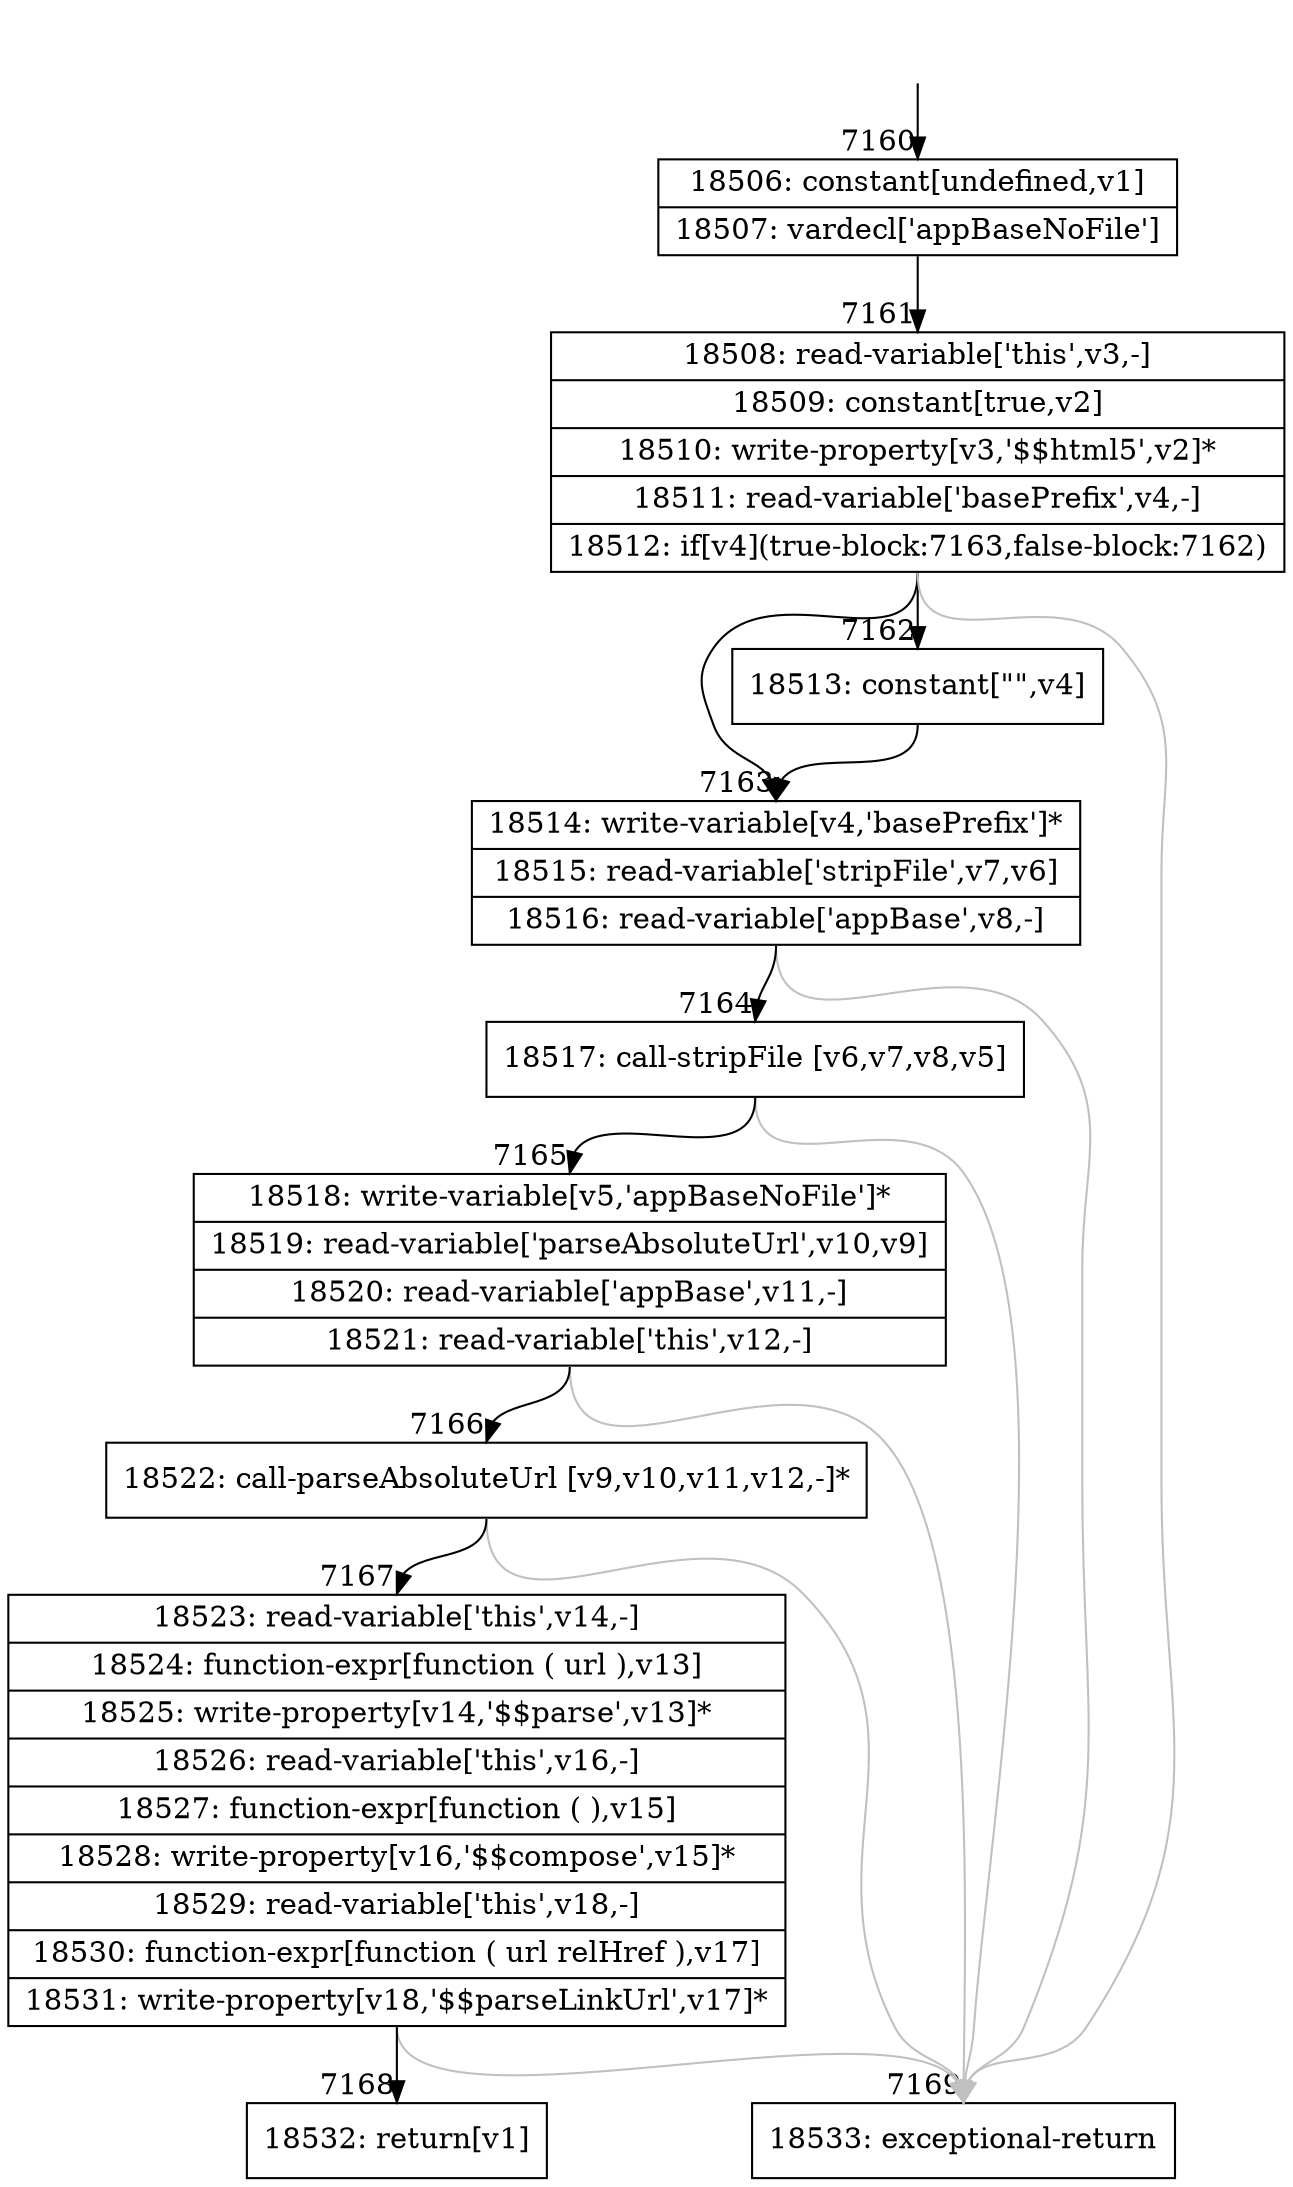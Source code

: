 digraph {
rankdir="TD"
BB_entry535[shape=none,label=""];
BB_entry535 -> BB7160 [tailport=s, headport=n, headlabel="    7160"]
BB7160 [shape=record label="{18506: constant[undefined,v1]|18507: vardecl['appBaseNoFile']}" ] 
BB7160 -> BB7161 [tailport=s, headport=n, headlabel="      7161"]
BB7161 [shape=record label="{18508: read-variable['this',v3,-]|18509: constant[true,v2]|18510: write-property[v3,'$$html5',v2]*|18511: read-variable['basePrefix',v4,-]|18512: if[v4](true-block:7163,false-block:7162)}" ] 
BB7161 -> BB7163 [tailport=s, headport=n, headlabel="      7163"]
BB7161 -> BB7162 [tailport=s, headport=n, headlabel="      7162"]
BB7161 -> BB7169 [tailport=s, headport=n, color=gray, headlabel="      7169"]
BB7162 [shape=record label="{18513: constant[\"\",v4]}" ] 
BB7162 -> BB7163 [tailport=s, headport=n]
BB7163 [shape=record label="{18514: write-variable[v4,'basePrefix']*|18515: read-variable['stripFile',v7,v6]|18516: read-variable['appBase',v8,-]}" ] 
BB7163 -> BB7164 [tailport=s, headport=n, headlabel="      7164"]
BB7163 -> BB7169 [tailport=s, headport=n, color=gray]
BB7164 [shape=record label="{18517: call-stripFile [v6,v7,v8,v5]}" ] 
BB7164 -> BB7165 [tailport=s, headport=n, headlabel="      7165"]
BB7164 -> BB7169 [tailport=s, headport=n, color=gray]
BB7165 [shape=record label="{18518: write-variable[v5,'appBaseNoFile']*|18519: read-variable['parseAbsoluteUrl',v10,v9]|18520: read-variable['appBase',v11,-]|18521: read-variable['this',v12,-]}" ] 
BB7165 -> BB7166 [tailport=s, headport=n, headlabel="      7166"]
BB7165 -> BB7169 [tailport=s, headport=n, color=gray]
BB7166 [shape=record label="{18522: call-parseAbsoluteUrl [v9,v10,v11,v12,-]*}" ] 
BB7166 -> BB7167 [tailport=s, headport=n, headlabel="      7167"]
BB7166 -> BB7169 [tailport=s, headport=n, color=gray]
BB7167 [shape=record label="{18523: read-variable['this',v14,-]|18524: function-expr[function ( url ),v13]|18525: write-property[v14,'$$parse',v13]*|18526: read-variable['this',v16,-]|18527: function-expr[function ( ),v15]|18528: write-property[v16,'$$compose',v15]*|18529: read-variable['this',v18,-]|18530: function-expr[function ( url relHref ),v17]|18531: write-property[v18,'$$parseLinkUrl',v17]*}" ] 
BB7167 -> BB7168 [tailport=s, headport=n, headlabel="      7168"]
BB7167 -> BB7169 [tailport=s, headport=n, color=gray]
BB7168 [shape=record label="{18532: return[v1]}" ] 
BB7169 [shape=record label="{18533: exceptional-return}" ] 
//#$~ 11356
}
